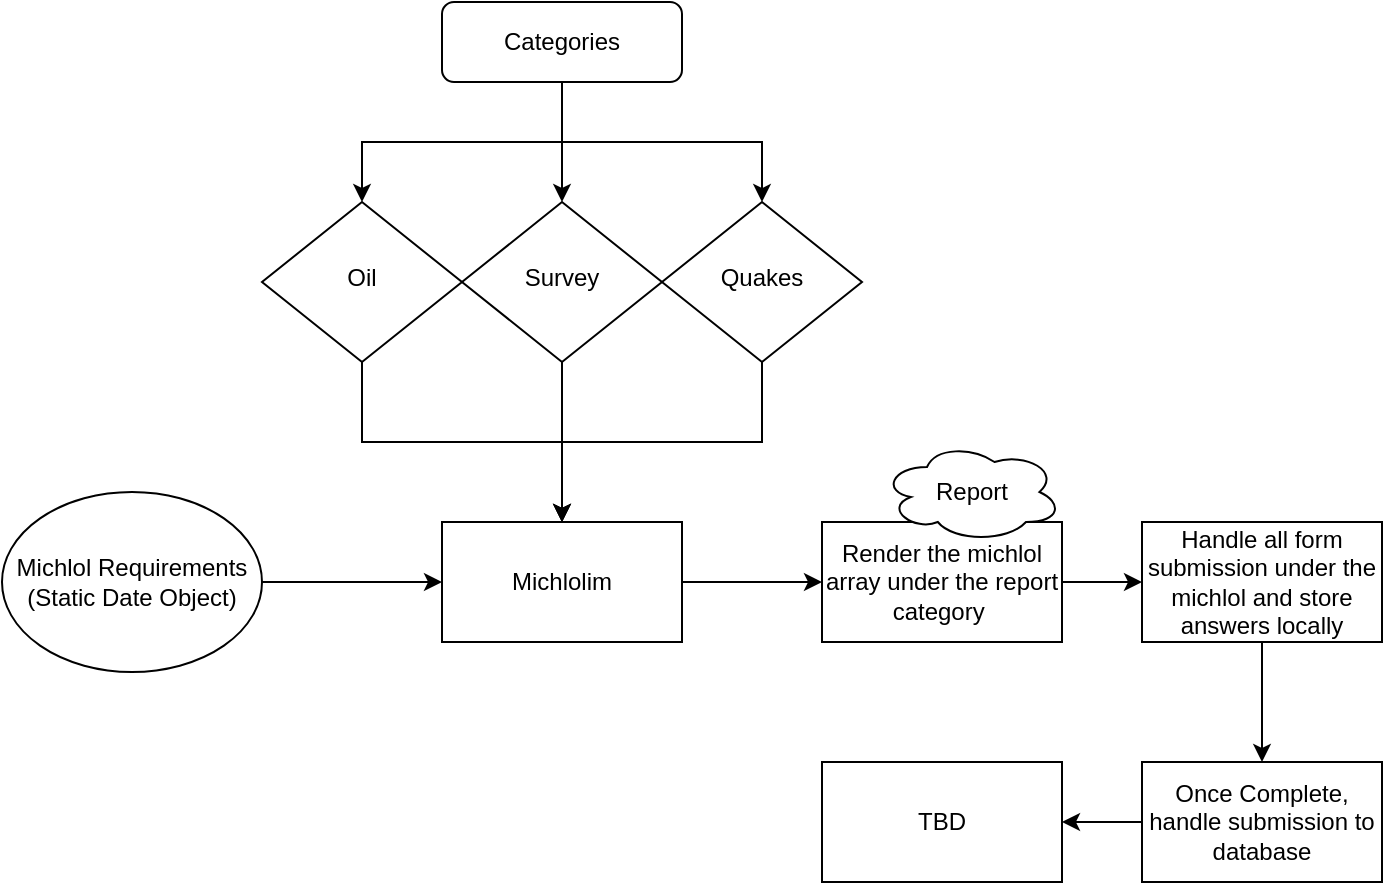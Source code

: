 <mxfile version="20.3.0" type="device"><diagram id="C5RBs43oDa-KdzZeNtuy" name="Page-1"><mxGraphModel dx="1422" dy="762" grid="1" gridSize="10" guides="1" tooltips="1" connect="1" arrows="1" fold="1" page="1" pageScale="1" pageWidth="827" pageHeight="1169" math="0" shadow="0"><root><mxCell id="WIyWlLk6GJQsqaUBKTNV-0"/><mxCell id="WIyWlLk6GJQsqaUBKTNV-1" parent="WIyWlLk6GJQsqaUBKTNV-0"/><mxCell id="ojpKxOkTvOI1WQPz9vU8-4" style="edgeStyle=orthogonalEdgeStyle;rounded=0;orthogonalLoop=1;jettySize=auto;html=1;" parent="WIyWlLk6GJQsqaUBKTNV-1" source="WIyWlLk6GJQsqaUBKTNV-3" target="ojpKxOkTvOI1WQPz9vU8-3" edge="1"><mxGeometry relative="1" as="geometry"/></mxCell><mxCell id="ojpKxOkTvOI1WQPz9vU8-5" style="edgeStyle=orthogonalEdgeStyle;rounded=0;orthogonalLoop=1;jettySize=auto;html=1;" parent="WIyWlLk6GJQsqaUBKTNV-1" source="WIyWlLk6GJQsqaUBKTNV-3" target="ojpKxOkTvOI1WQPz9vU8-2" edge="1"><mxGeometry relative="1" as="geometry"/></mxCell><mxCell id="ojpKxOkTvOI1WQPz9vU8-6" style="edgeStyle=orthogonalEdgeStyle;rounded=0;orthogonalLoop=1;jettySize=auto;html=1;" parent="WIyWlLk6GJQsqaUBKTNV-1" source="WIyWlLk6GJQsqaUBKTNV-3" target="WIyWlLk6GJQsqaUBKTNV-6" edge="1"><mxGeometry relative="1" as="geometry"/></mxCell><mxCell id="WIyWlLk6GJQsqaUBKTNV-3" value="Categories" style="rounded=1;whiteSpace=wrap;html=1;fontSize=12;glass=0;strokeWidth=1;shadow=0;" parent="WIyWlLk6GJQsqaUBKTNV-1" vertex="1"><mxGeometry x="300" y="20" width="120" height="40" as="geometry"/></mxCell><mxCell id="ojpKxOkTvOI1WQPz9vU8-11" style="edgeStyle=orthogonalEdgeStyle;rounded=0;orthogonalLoop=1;jettySize=auto;html=1;" parent="WIyWlLk6GJQsqaUBKTNV-1" source="WIyWlLk6GJQsqaUBKTNV-6" target="ojpKxOkTvOI1WQPz9vU8-9" edge="1"><mxGeometry relative="1" as="geometry"/></mxCell><mxCell id="WIyWlLk6GJQsqaUBKTNV-6" value="Survey" style="rhombus;whiteSpace=wrap;html=1;shadow=0;fontFamily=Helvetica;fontSize=12;align=center;strokeWidth=1;spacing=6;spacingTop=-4;" parent="WIyWlLk6GJQsqaUBKTNV-1" vertex="1"><mxGeometry x="310" y="120" width="100" height="80" as="geometry"/></mxCell><mxCell id="ojpKxOkTvOI1WQPz9vU8-10" style="edgeStyle=orthogonalEdgeStyle;rounded=0;orthogonalLoop=1;jettySize=auto;html=1;" parent="WIyWlLk6GJQsqaUBKTNV-1" source="ojpKxOkTvOI1WQPz9vU8-2" target="ojpKxOkTvOI1WQPz9vU8-9" edge="1"><mxGeometry relative="1" as="geometry"/></mxCell><mxCell id="ojpKxOkTvOI1WQPz9vU8-2" value="Quakes" style="rhombus;whiteSpace=wrap;html=1;shadow=0;fontFamily=Helvetica;fontSize=12;align=center;strokeWidth=1;spacing=6;spacingTop=-4;" parent="WIyWlLk6GJQsqaUBKTNV-1" vertex="1"><mxGeometry x="410" y="120" width="100" height="80" as="geometry"/></mxCell><mxCell id="ojpKxOkTvOI1WQPz9vU8-12" style="edgeStyle=orthogonalEdgeStyle;rounded=0;orthogonalLoop=1;jettySize=auto;html=1;" parent="WIyWlLk6GJQsqaUBKTNV-1" source="ojpKxOkTvOI1WQPz9vU8-3" target="ojpKxOkTvOI1WQPz9vU8-9" edge="1"><mxGeometry relative="1" as="geometry"/></mxCell><mxCell id="ojpKxOkTvOI1WQPz9vU8-3" value="Oil" style="rhombus;whiteSpace=wrap;html=1;shadow=0;fontFamily=Helvetica;fontSize=12;align=center;strokeWidth=1;spacing=6;spacingTop=-4;" parent="WIyWlLk6GJQsqaUBKTNV-1" vertex="1"><mxGeometry x="210" y="120" width="100" height="80" as="geometry"/></mxCell><mxCell id="ojpKxOkTvOI1WQPz9vU8-17" style="edgeStyle=orthogonalEdgeStyle;rounded=0;orthogonalLoop=1;jettySize=auto;html=1;" parent="WIyWlLk6GJQsqaUBKTNV-1" source="ojpKxOkTvOI1WQPz9vU8-9" target="ojpKxOkTvOI1WQPz9vU8-13" edge="1"><mxGeometry relative="1" as="geometry"/></mxCell><mxCell id="ojpKxOkTvOI1WQPz9vU8-9" value="Michlolim" style="rounded=0;whiteSpace=wrap;html=1;" parent="WIyWlLk6GJQsqaUBKTNV-1" vertex="1"><mxGeometry x="300" y="280" width="120" height="60" as="geometry"/></mxCell><mxCell id="ojpKxOkTvOI1WQPz9vU8-22" style="edgeStyle=orthogonalEdgeStyle;rounded=0;orthogonalLoop=1;jettySize=auto;html=1;" parent="WIyWlLk6GJQsqaUBKTNV-1" source="ojpKxOkTvOI1WQPz9vU8-13" target="ojpKxOkTvOI1WQPz9vU8-21" edge="1"><mxGeometry relative="1" as="geometry"/></mxCell><mxCell id="ojpKxOkTvOI1WQPz9vU8-13" value="Render the michlol array under the report category&amp;nbsp;" style="rounded=0;whiteSpace=wrap;html=1;" parent="WIyWlLk6GJQsqaUBKTNV-1" vertex="1"><mxGeometry x="490" y="280" width="120" height="60" as="geometry"/></mxCell><mxCell id="ojpKxOkTvOI1WQPz9vU8-16" style="edgeStyle=orthogonalEdgeStyle;rounded=0;orthogonalLoop=1;jettySize=auto;html=1;" parent="WIyWlLk6GJQsqaUBKTNV-1" source="ojpKxOkTvOI1WQPz9vU8-15" target="ojpKxOkTvOI1WQPz9vU8-9" edge="1"><mxGeometry relative="1" as="geometry"/></mxCell><mxCell id="ojpKxOkTvOI1WQPz9vU8-15" value="Michlol Requirements (Static Date Object)&lt;br&gt;" style="ellipse;whiteSpace=wrap;html=1;" parent="WIyWlLk6GJQsqaUBKTNV-1" vertex="1"><mxGeometry x="80" y="265" width="130" height="90" as="geometry"/></mxCell><mxCell id="ojpKxOkTvOI1WQPz9vU8-18" value="Report" style="ellipse;shape=cloud;whiteSpace=wrap;html=1;" parent="WIyWlLk6GJQsqaUBKTNV-1" vertex="1"><mxGeometry x="520" y="240" width="90" height="50" as="geometry"/></mxCell><mxCell id="ojpKxOkTvOI1WQPz9vU8-24" style="edgeStyle=orthogonalEdgeStyle;rounded=0;orthogonalLoop=1;jettySize=auto;html=1;" parent="WIyWlLk6GJQsqaUBKTNV-1" source="ojpKxOkTvOI1WQPz9vU8-21" target="ojpKxOkTvOI1WQPz9vU8-23" edge="1"><mxGeometry relative="1" as="geometry"/></mxCell><mxCell id="ojpKxOkTvOI1WQPz9vU8-21" value="Handle all form submission under the michlol and store answers locally" style="rounded=0;whiteSpace=wrap;html=1;" parent="WIyWlLk6GJQsqaUBKTNV-1" vertex="1"><mxGeometry x="650" y="280" width="120" height="60" as="geometry"/></mxCell><mxCell id="ojpKxOkTvOI1WQPz9vU8-26" style="edgeStyle=orthogonalEdgeStyle;rounded=0;orthogonalLoop=1;jettySize=auto;html=1;" parent="WIyWlLk6GJQsqaUBKTNV-1" source="ojpKxOkTvOI1WQPz9vU8-23" target="ojpKxOkTvOI1WQPz9vU8-25" edge="1"><mxGeometry relative="1" as="geometry"/></mxCell><mxCell id="ojpKxOkTvOI1WQPz9vU8-23" value="Once Complete, handle submission to database" style="rounded=0;whiteSpace=wrap;html=1;" parent="WIyWlLk6GJQsqaUBKTNV-1" vertex="1"><mxGeometry x="650" y="400" width="120" height="60" as="geometry"/></mxCell><mxCell id="ojpKxOkTvOI1WQPz9vU8-25" value="TBD" style="rounded=0;whiteSpace=wrap;html=1;" parent="WIyWlLk6GJQsqaUBKTNV-1" vertex="1"><mxGeometry x="490" y="400" width="120" height="60" as="geometry"/></mxCell></root></mxGraphModel></diagram></mxfile>
